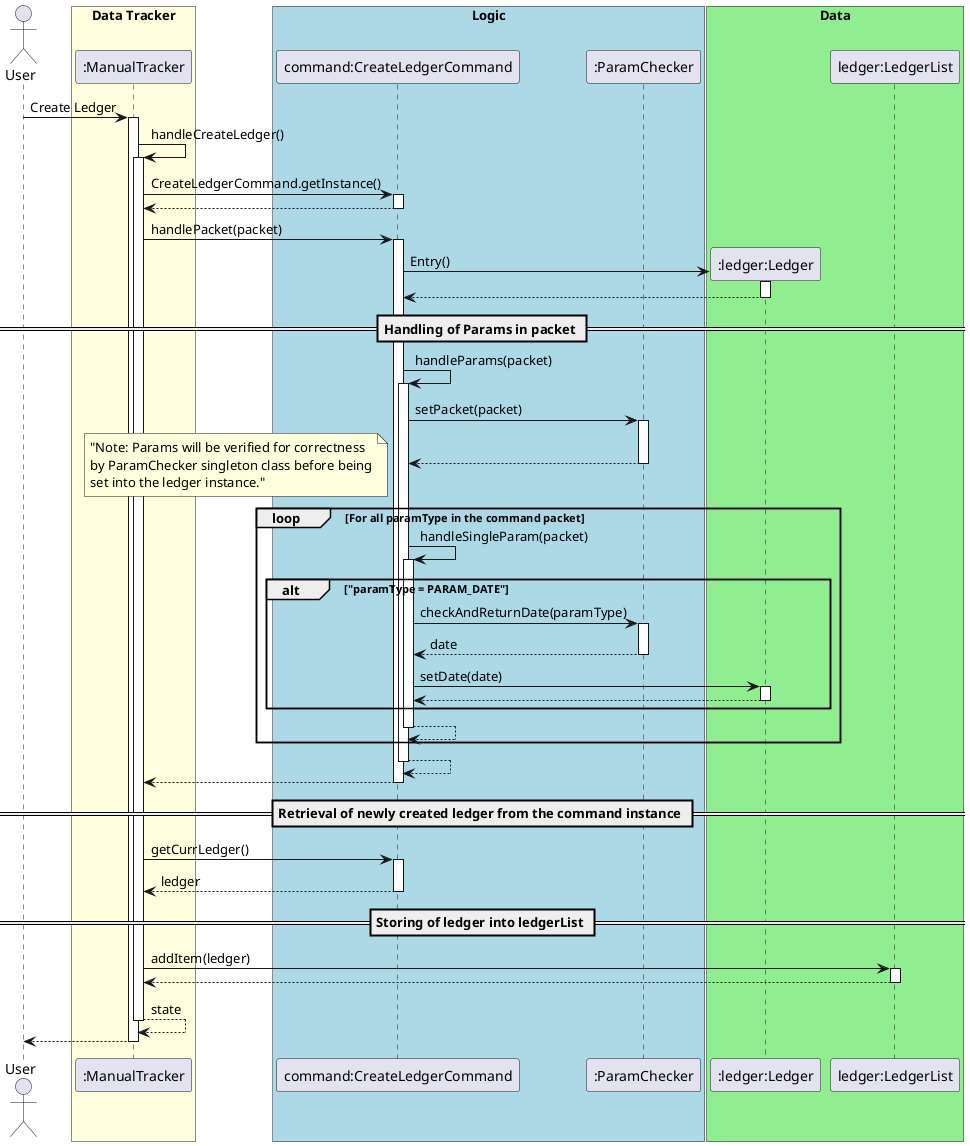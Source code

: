 @startuml
autoactivate on
actor User
skinparam shadowing false
skinparam sequence {
ActorBorderColor white

ActorBackgroundColor white
ActorFontColor white
ActorFontSize 17
ActorFontName ""
}
User-> ":ManualTracker": Create Ledger

":ManualTracker" ->":ManualTracker": handleCreateLedger()

   ":ManualTracker"-> "command:CreateLedgerCommand" : CreateLedgerCommand.getInstance()
    return

   ":ManualTracker"-> "command:CreateLedgerCommand" : handlePacket(packet)

        create ":ledger:Ledger"
        "command:CreateLedgerCommand" -> ":ledger:Ledger" : Entry()
        return
        == Handling of Params in packet ==
        "command:CreateLedgerCommand" -> "command:CreateLedgerCommand" : handleParams(packet)
            "command:CreateLedgerCommand" -> ":ParamChecker" : setPacket(packet)
            return
            loop For all paramType in the command packet
                note left: "Note: Params will be verified for correctness\nby ParamChecker singleton class before being\nset into the ledger instance."
                "command:CreateLedgerCommand" -> "command:CreateLedgerCommand" : handleSingleParam(packet)
                    alt "paramType = PARAM_DATE"
                        "command:CreateLedgerCommand" ->":ParamChecker": checkAndReturnDate(paramType)
                        return date
                        "command:CreateLedgerCommand" -> ":ledger:Ledger" : setDate(date)
                        return
                    end
                return
            end
        return
   return
   == Retrieval of newly created ledger from the command instance ==
   ":ManualTracker"-> "command:CreateLedgerCommand" : getCurrLedger()
   return ledger
   == Storing of ledger into ledgerList ==
   ":ManualTracker"-> "ledger:LedgerList" : addItem(ledger)
    return
return state
return

box "Data Tracker" #LightYellow
participant ":ManualTracker"
endBox

box "Logic" #LightBlue
participant "command:CreateLedgerCommand"
participant ":ParamChecker"
endBox

box "Data" #LightGreen
participant ":ledger:Ledger"
participant "ledger:LedgerList"
endBox
@enduml